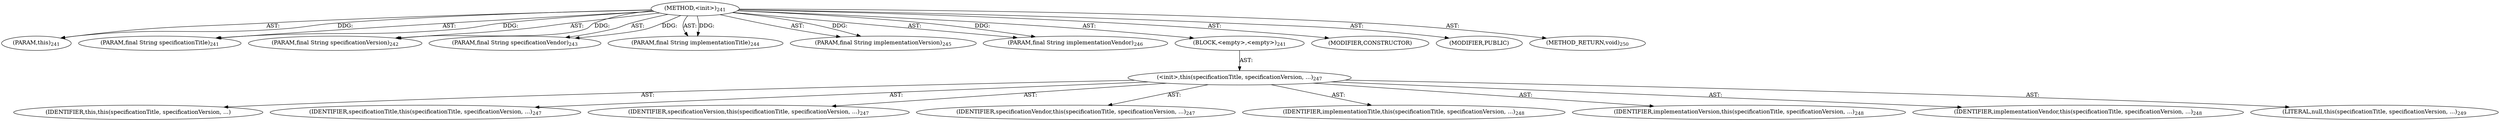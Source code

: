 digraph "&lt;init&gt;" {  
"111669149697" [label = <(METHOD,&lt;init&gt;)<SUB>241</SUB>> ]
"115964116994" [label = <(PARAM,this)<SUB>241</SUB>> ]
"115964116996" [label = <(PARAM,final String specificationTitle)<SUB>241</SUB>> ]
"115964116997" [label = <(PARAM,final String specificationVersion)<SUB>242</SUB>> ]
"115964116998" [label = <(PARAM,final String specificationVendor)<SUB>243</SUB>> ]
"115964116999" [label = <(PARAM,final String implementationTitle)<SUB>244</SUB>> ]
"115964117000" [label = <(PARAM,final String implementationVersion)<SUB>245</SUB>> ]
"115964117001" [label = <(PARAM,final String implementationVendor)<SUB>246</SUB>> ]
"25769803780" [label = <(BLOCK,&lt;empty&gt;,&lt;empty&gt;)<SUB>241</SUB>> ]
"30064771072" [label = <(&lt;init&gt;,this(specificationTitle, specificationVersion, ...)<SUB>247</SUB>> ]
"68719476738" [label = <(IDENTIFIER,this,this(specificationTitle, specificationVersion, ...)> ]
"68719476747" [label = <(IDENTIFIER,specificationTitle,this(specificationTitle, specificationVersion, ...)<SUB>247</SUB>> ]
"68719476748" [label = <(IDENTIFIER,specificationVersion,this(specificationTitle, specificationVersion, ...)<SUB>247</SUB>> ]
"68719476749" [label = <(IDENTIFIER,specificationVendor,this(specificationTitle, specificationVersion, ...)<SUB>247</SUB>> ]
"68719476750" [label = <(IDENTIFIER,implementationTitle,this(specificationTitle, specificationVersion, ...)<SUB>248</SUB>> ]
"68719476751" [label = <(IDENTIFIER,implementationVersion,this(specificationTitle, specificationVersion, ...)<SUB>248</SUB>> ]
"68719476752" [label = <(IDENTIFIER,implementationVendor,this(specificationTitle, specificationVersion, ...)<SUB>248</SUB>> ]
"90194313216" [label = <(LITERAL,null,this(specificationTitle, specificationVersion, ...)<SUB>249</SUB>> ]
"133143986207" [label = <(MODIFIER,CONSTRUCTOR)> ]
"133143986208" [label = <(MODIFIER,PUBLIC)> ]
"128849018881" [label = <(METHOD_RETURN,void)<SUB>250</SUB>> ]
  "111669149697" -> "115964116994"  [ label = "AST: "] 
  "111669149697" -> "115964116996"  [ label = "AST: "] 
  "111669149697" -> "115964116997"  [ label = "AST: "] 
  "111669149697" -> "115964116998"  [ label = "AST: "] 
  "111669149697" -> "115964116999"  [ label = "AST: "] 
  "111669149697" -> "115964117000"  [ label = "AST: "] 
  "111669149697" -> "115964117001"  [ label = "AST: "] 
  "111669149697" -> "25769803780"  [ label = "AST: "] 
  "111669149697" -> "133143986207"  [ label = "AST: "] 
  "111669149697" -> "133143986208"  [ label = "AST: "] 
  "111669149697" -> "128849018881"  [ label = "AST: "] 
  "25769803780" -> "30064771072"  [ label = "AST: "] 
  "30064771072" -> "68719476738"  [ label = "AST: "] 
  "30064771072" -> "68719476747"  [ label = "AST: "] 
  "30064771072" -> "68719476748"  [ label = "AST: "] 
  "30064771072" -> "68719476749"  [ label = "AST: "] 
  "30064771072" -> "68719476750"  [ label = "AST: "] 
  "30064771072" -> "68719476751"  [ label = "AST: "] 
  "30064771072" -> "68719476752"  [ label = "AST: "] 
  "30064771072" -> "90194313216"  [ label = "AST: "] 
  "111669149697" -> "115964116994"  [ label = "DDG: "] 
  "111669149697" -> "115964116996"  [ label = "DDG: "] 
  "111669149697" -> "115964116997"  [ label = "DDG: "] 
  "111669149697" -> "115964116998"  [ label = "DDG: "] 
  "111669149697" -> "115964116999"  [ label = "DDG: "] 
  "111669149697" -> "115964117000"  [ label = "DDG: "] 
  "111669149697" -> "115964117001"  [ label = "DDG: "] 
}
